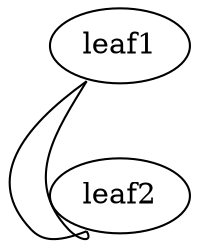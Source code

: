 graph dc1 {
 "leaf1" [function="fake"]
 "leaf2" [function="leaf" os="CumulusCommunity/cumulus-vx" memory="200" config="./helper_scripts/extra_switch_config.sh"]
   "leaf1":"swp40" -- "leaf2":"swp40"
   "leaf1":"swp50" -- "leaf2":"swp50"
}
